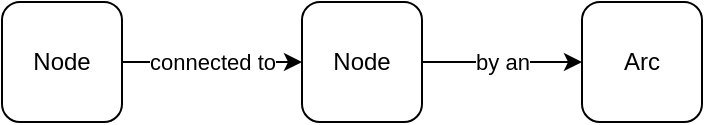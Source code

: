 <mxfile version="13.5.9" type="github">
  <diagram id="C5RBs43oDa-KdzZeNtuy" name="Page-1">
    <mxGraphModel dx="1426" dy="780" grid="1" gridSize="10" guides="1" tooltips="1" connect="1" arrows="1" fold="1" page="1" pageScale="1" pageWidth="1169" pageHeight="827" math="0" shadow="0">
      <root>
        <mxCell id="WIyWlLk6GJQsqaUBKTNV-0" />
        <mxCell id="WIyWlLk6GJQsqaUBKTNV-1" parent="WIyWlLk6GJQsqaUBKTNV-0" />
        <mxCell id="3-ooRY-Uqv30yBmOTu0w-3" value="connected to" style="edgeStyle=orthogonalEdgeStyle;rounded=0;orthogonalLoop=1;jettySize=auto;html=1;" edge="1" parent="WIyWlLk6GJQsqaUBKTNV-1" source="3-ooRY-Uqv30yBmOTu0w-1" target="3-ooRY-Uqv30yBmOTu0w-2">
          <mxGeometry relative="1" as="geometry" />
        </mxCell>
        <mxCell id="3-ooRY-Uqv30yBmOTu0w-1" value="Node " style="rounded=1;whiteSpace=wrap;html=1;" vertex="1" parent="WIyWlLk6GJQsqaUBKTNV-1">
          <mxGeometry x="210" y="240" width="60" height="60" as="geometry" />
        </mxCell>
        <mxCell id="3-ooRY-Uqv30yBmOTu0w-5" value="by an" style="edgeStyle=orthogonalEdgeStyle;rounded=0;orthogonalLoop=1;jettySize=auto;html=1;" edge="1" parent="WIyWlLk6GJQsqaUBKTNV-1" source="3-ooRY-Uqv30yBmOTu0w-2" target="3-ooRY-Uqv30yBmOTu0w-4">
          <mxGeometry relative="1" as="geometry" />
        </mxCell>
        <mxCell id="3-ooRY-Uqv30yBmOTu0w-2" value="Node " style="rounded=1;whiteSpace=wrap;html=1;" vertex="1" parent="WIyWlLk6GJQsqaUBKTNV-1">
          <mxGeometry x="360" y="240" width="60" height="60" as="geometry" />
        </mxCell>
        <mxCell id="3-ooRY-Uqv30yBmOTu0w-4" value="Arc" style="rounded=1;whiteSpace=wrap;html=1;" vertex="1" parent="WIyWlLk6GJQsqaUBKTNV-1">
          <mxGeometry x="500" y="240" width="60" height="60" as="geometry" />
        </mxCell>
      </root>
    </mxGraphModel>
  </diagram>
</mxfile>
